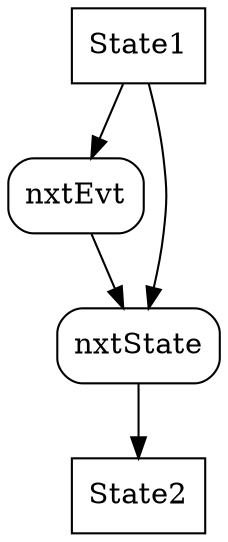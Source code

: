 digraph d {
	subgraph store {
		node [shape=box]
		s1 [label="State1"]
		s2 [label="State2"]
	}
	subgraph process {
		node [shape=box, style=rounded]
		nxtEvt
		nxtState
	}

s1 -> nxtEvt -> nxtState -> s2
s1 -> nxtState 

}

